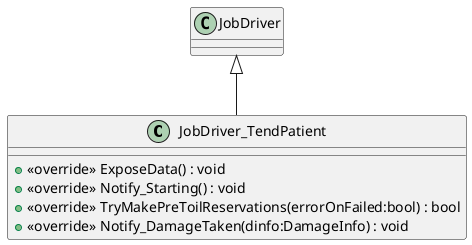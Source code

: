@startuml
class JobDriver_TendPatient {
    + <<override>> ExposeData() : void
    + <<override>> Notify_Starting() : void
    + <<override>> TryMakePreToilReservations(errorOnFailed:bool) : bool
    + <<override>> Notify_DamageTaken(dinfo:DamageInfo) : void
}
JobDriver <|-- JobDriver_TendPatient
@enduml
